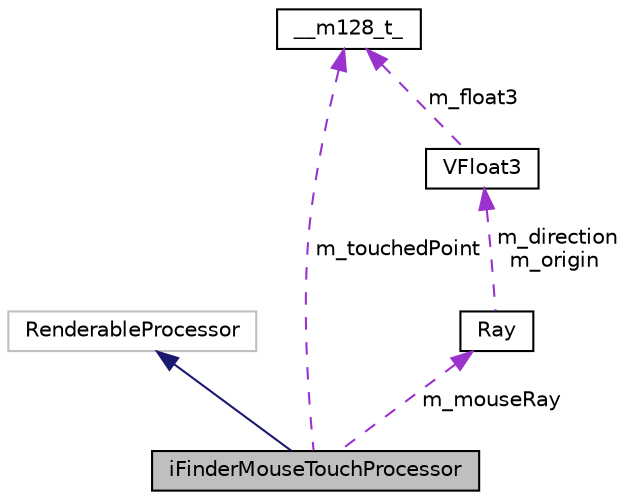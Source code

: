 digraph "iFinderMouseTouchProcessor"
{
  edge [fontname="Helvetica",fontsize="10",labelfontname="Helvetica",labelfontsize="10"];
  node [fontname="Helvetica",fontsize="10",shape=record];
  Node1 [label="iFinderMouseTouchProcessor",height=0.2,width=0.4,color="black", fillcolor="grey75", style="filled", fontcolor="black"];
  Node2 -> Node1 [dir="back",color="midnightblue",fontsize="10",style="solid",fontname="Helvetica"];
  Node2 [label="RenderableProcessor",height=0.2,width=0.4,color="grey75", fillcolor="white", style="filled"];
  Node3 -> Node1 [dir="back",color="darkorchid3",fontsize="10",style="dashed",label=" m_mouseRay" ,fontname="Helvetica"];
  Node3 [label="Ray",height=0.2,width=0.4,color="black", fillcolor="white", style="filled",URL="$class_ray.html"];
  Node4 -> Node3 [dir="back",color="darkorchid3",fontsize="10",style="dashed",label=" m_direction\nm_origin" ,fontname="Helvetica"];
  Node4 [label="VFloat3",height=0.2,width=0.4,color="black", fillcolor="white", style="filled",URL="$class_v_float3.html"];
  Node5 -> Node4 [dir="back",color="darkorchid3",fontsize="10",style="dashed",label=" m_float3" ,fontname="Helvetica"];
  Node5 [label="__m128_t_",height=0.2,width=0.4,color="black", fillcolor="white", style="filled",URL="$struct____m128__t__.html"];
  Node5 -> Node1 [dir="back",color="darkorchid3",fontsize="10",style="dashed",label=" m_touchedPoint" ,fontname="Helvetica"];
}
